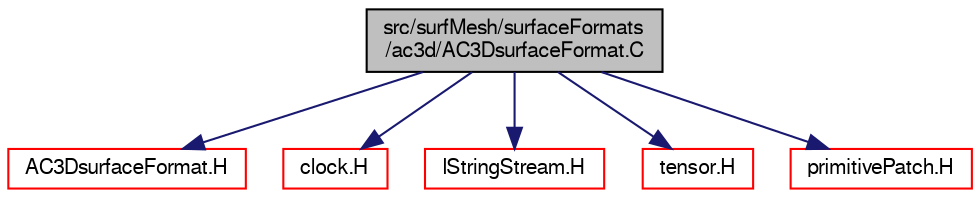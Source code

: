 digraph "src/surfMesh/surfaceFormats/ac3d/AC3DsurfaceFormat.C"
{
  bgcolor="transparent";
  edge [fontname="FreeSans",fontsize="10",labelfontname="FreeSans",labelfontsize="10"];
  node [fontname="FreeSans",fontsize="10",shape=record];
  Node0 [label="src/surfMesh/surfaceFormats\l/ac3d/AC3DsurfaceFormat.C",height=0.2,width=0.4,color="black", fillcolor="grey75", style="filled", fontcolor="black"];
  Node0 -> Node1 [color="midnightblue",fontsize="10",style="solid",fontname="FreeSans"];
  Node1 [label="AC3DsurfaceFormat.H",height=0.2,width=0.4,color="red",URL="$a15083.html"];
  Node0 -> Node184 [color="midnightblue",fontsize="10",style="solid",fontname="FreeSans"];
  Node184 [label="clock.H",height=0.2,width=0.4,color="red",URL="$a10205.html"];
  Node0 -> Node186 [color="midnightblue",fontsize="10",style="solid",fontname="FreeSans"];
  Node186 [label="IStringStream.H",height=0.2,width=0.4,color="red",URL="$a09209.html"];
  Node0 -> Node114 [color="midnightblue",fontsize="10",style="solid",fontname="FreeSans"];
  Node114 [label="tensor.H",height=0.2,width=0.4,color="red",URL="$a12755.html"];
  Node0 -> Node188 [color="midnightblue",fontsize="10",style="solid",fontname="FreeSans"];
  Node188 [label="primitivePatch.H",height=0.2,width=0.4,color="red",URL="$a11999.html"];
}
